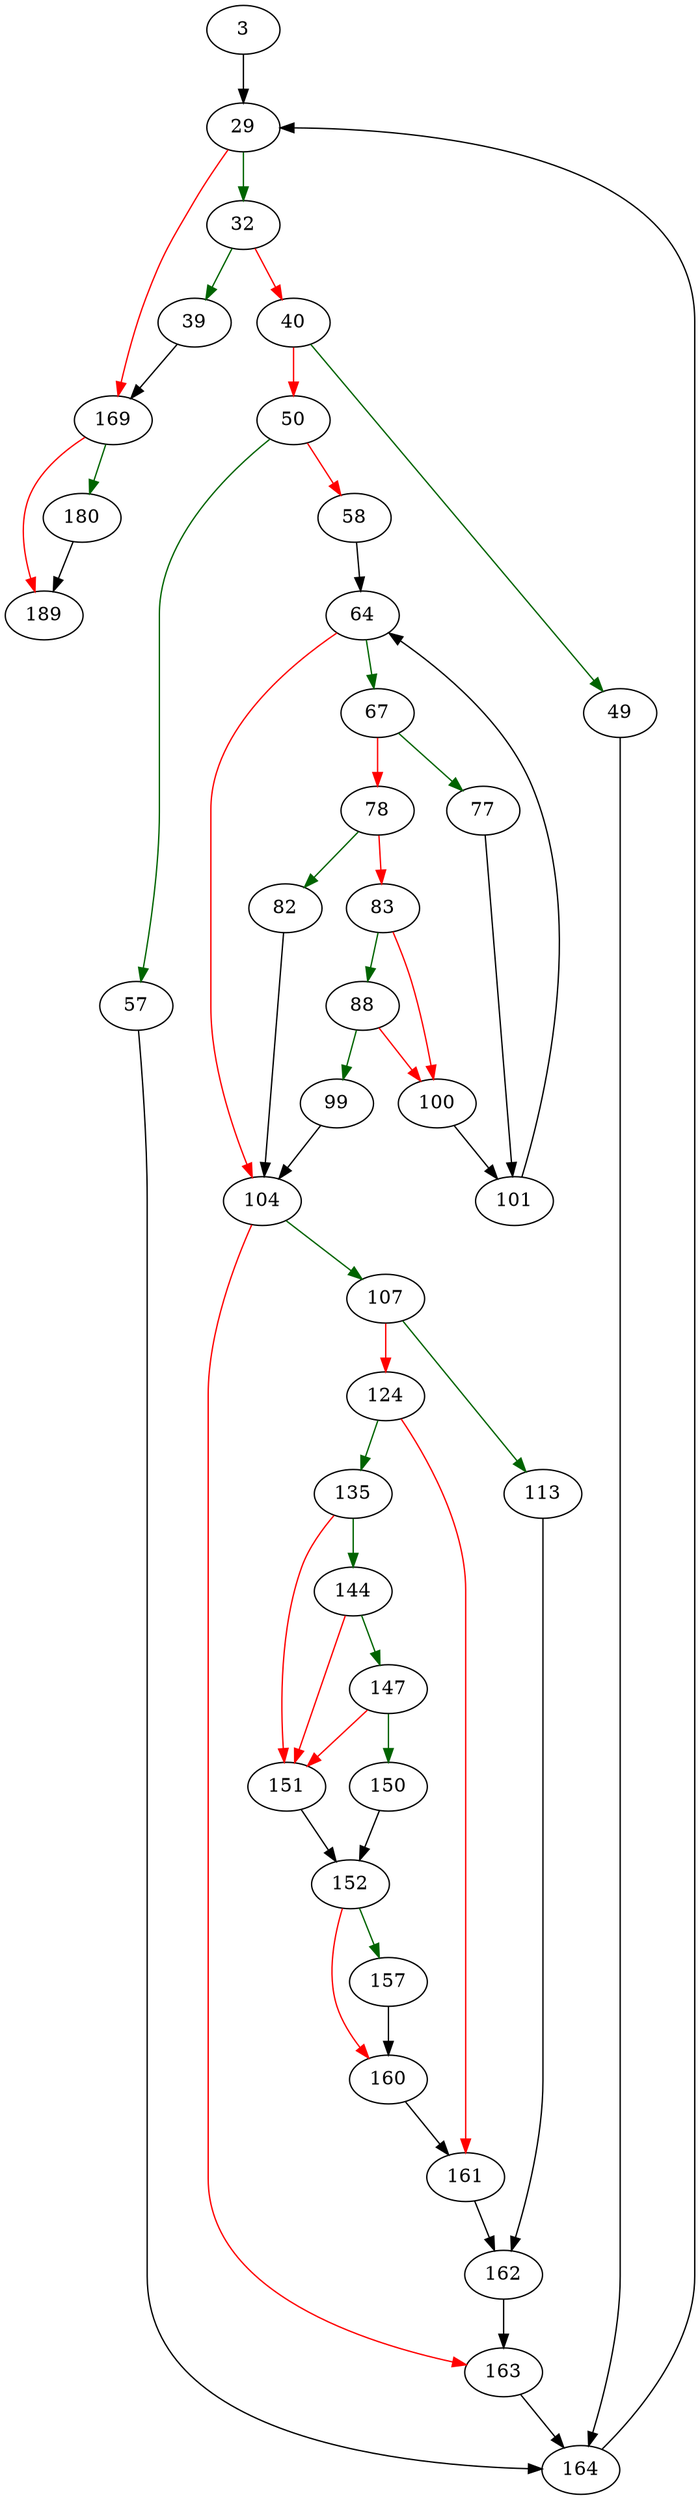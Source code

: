 strict digraph "whereLoopOutputAdjust" {
	// Node definitions.
	3 [entry=true];
	29;
	32;
	169;
	39;
	40;
	49;
	50;
	164;
	57;
	58;
	64;
	67;
	104;
	77;
	78;
	101;
	82;
	83;
	88;
	100;
	99;
	107;
	163;
	113;
	124;
	162;
	135;
	161;
	144;
	151;
	147;
	150;
	152;
	157;
	160;
	180;
	189;

	// Edge definitions.
	3 -> 29;
	29 -> 32 [
		color=darkgreen
		cond=true
	];
	29 -> 169 [
		color=red
		cond=false
	];
	32 -> 39 [
		color=darkgreen
		cond=true
	];
	32 -> 40 [
		color=red
		cond=false
	];
	169 -> 180 [
		color=darkgreen
		cond=true
	];
	169 -> 189 [
		color=red
		cond=false
	];
	39 -> 169;
	40 -> 49 [
		color=darkgreen
		cond=true
	];
	40 -> 50 [
		color=red
		cond=false
	];
	49 -> 164;
	50 -> 57 [
		color=darkgreen
		cond=true
	];
	50 -> 58 [
		color=red
		cond=false
	];
	164 -> 29;
	57 -> 164;
	58 -> 64;
	64 -> 67 [
		color=darkgreen
		cond=true
	];
	64 -> 104 [
		color=red
		cond=false
	];
	67 -> 77 [
		color=darkgreen
		cond=true
	];
	67 -> 78 [
		color=red
		cond=false
	];
	104 -> 107 [
		color=darkgreen
		cond=true
	];
	104 -> 163 [
		color=red
		cond=false
	];
	77 -> 101;
	78 -> 82 [
		color=darkgreen
		cond=true
	];
	78 -> 83 [
		color=red
		cond=false
	];
	101 -> 64;
	82 -> 104;
	83 -> 88 [
		color=darkgreen
		cond=true
	];
	83 -> 100 [
		color=red
		cond=false
	];
	88 -> 100 [
		color=red
		cond=false
	];
	88 -> 99 [
		color=darkgreen
		cond=true
	];
	100 -> 101;
	99 -> 104;
	107 -> 113 [
		color=darkgreen
		cond=true
	];
	107 -> 124 [
		color=red
		cond=false
	];
	163 -> 164;
	113 -> 162;
	124 -> 135 [
		color=darkgreen
		cond=true
	];
	124 -> 161 [
		color=red
		cond=false
	];
	162 -> 163;
	135 -> 144 [
		color=darkgreen
		cond=true
	];
	135 -> 151 [
		color=red
		cond=false
	];
	161 -> 162;
	144 -> 151 [
		color=red
		cond=false
	];
	144 -> 147 [
		color=darkgreen
		cond=true
	];
	151 -> 152;
	147 -> 151 [
		color=red
		cond=false
	];
	147 -> 150 [
		color=darkgreen
		cond=true
	];
	150 -> 152;
	152 -> 157 [
		color=darkgreen
		cond=true
	];
	152 -> 160 [
		color=red
		cond=false
	];
	157 -> 160;
	160 -> 161;
	180 -> 189;
}